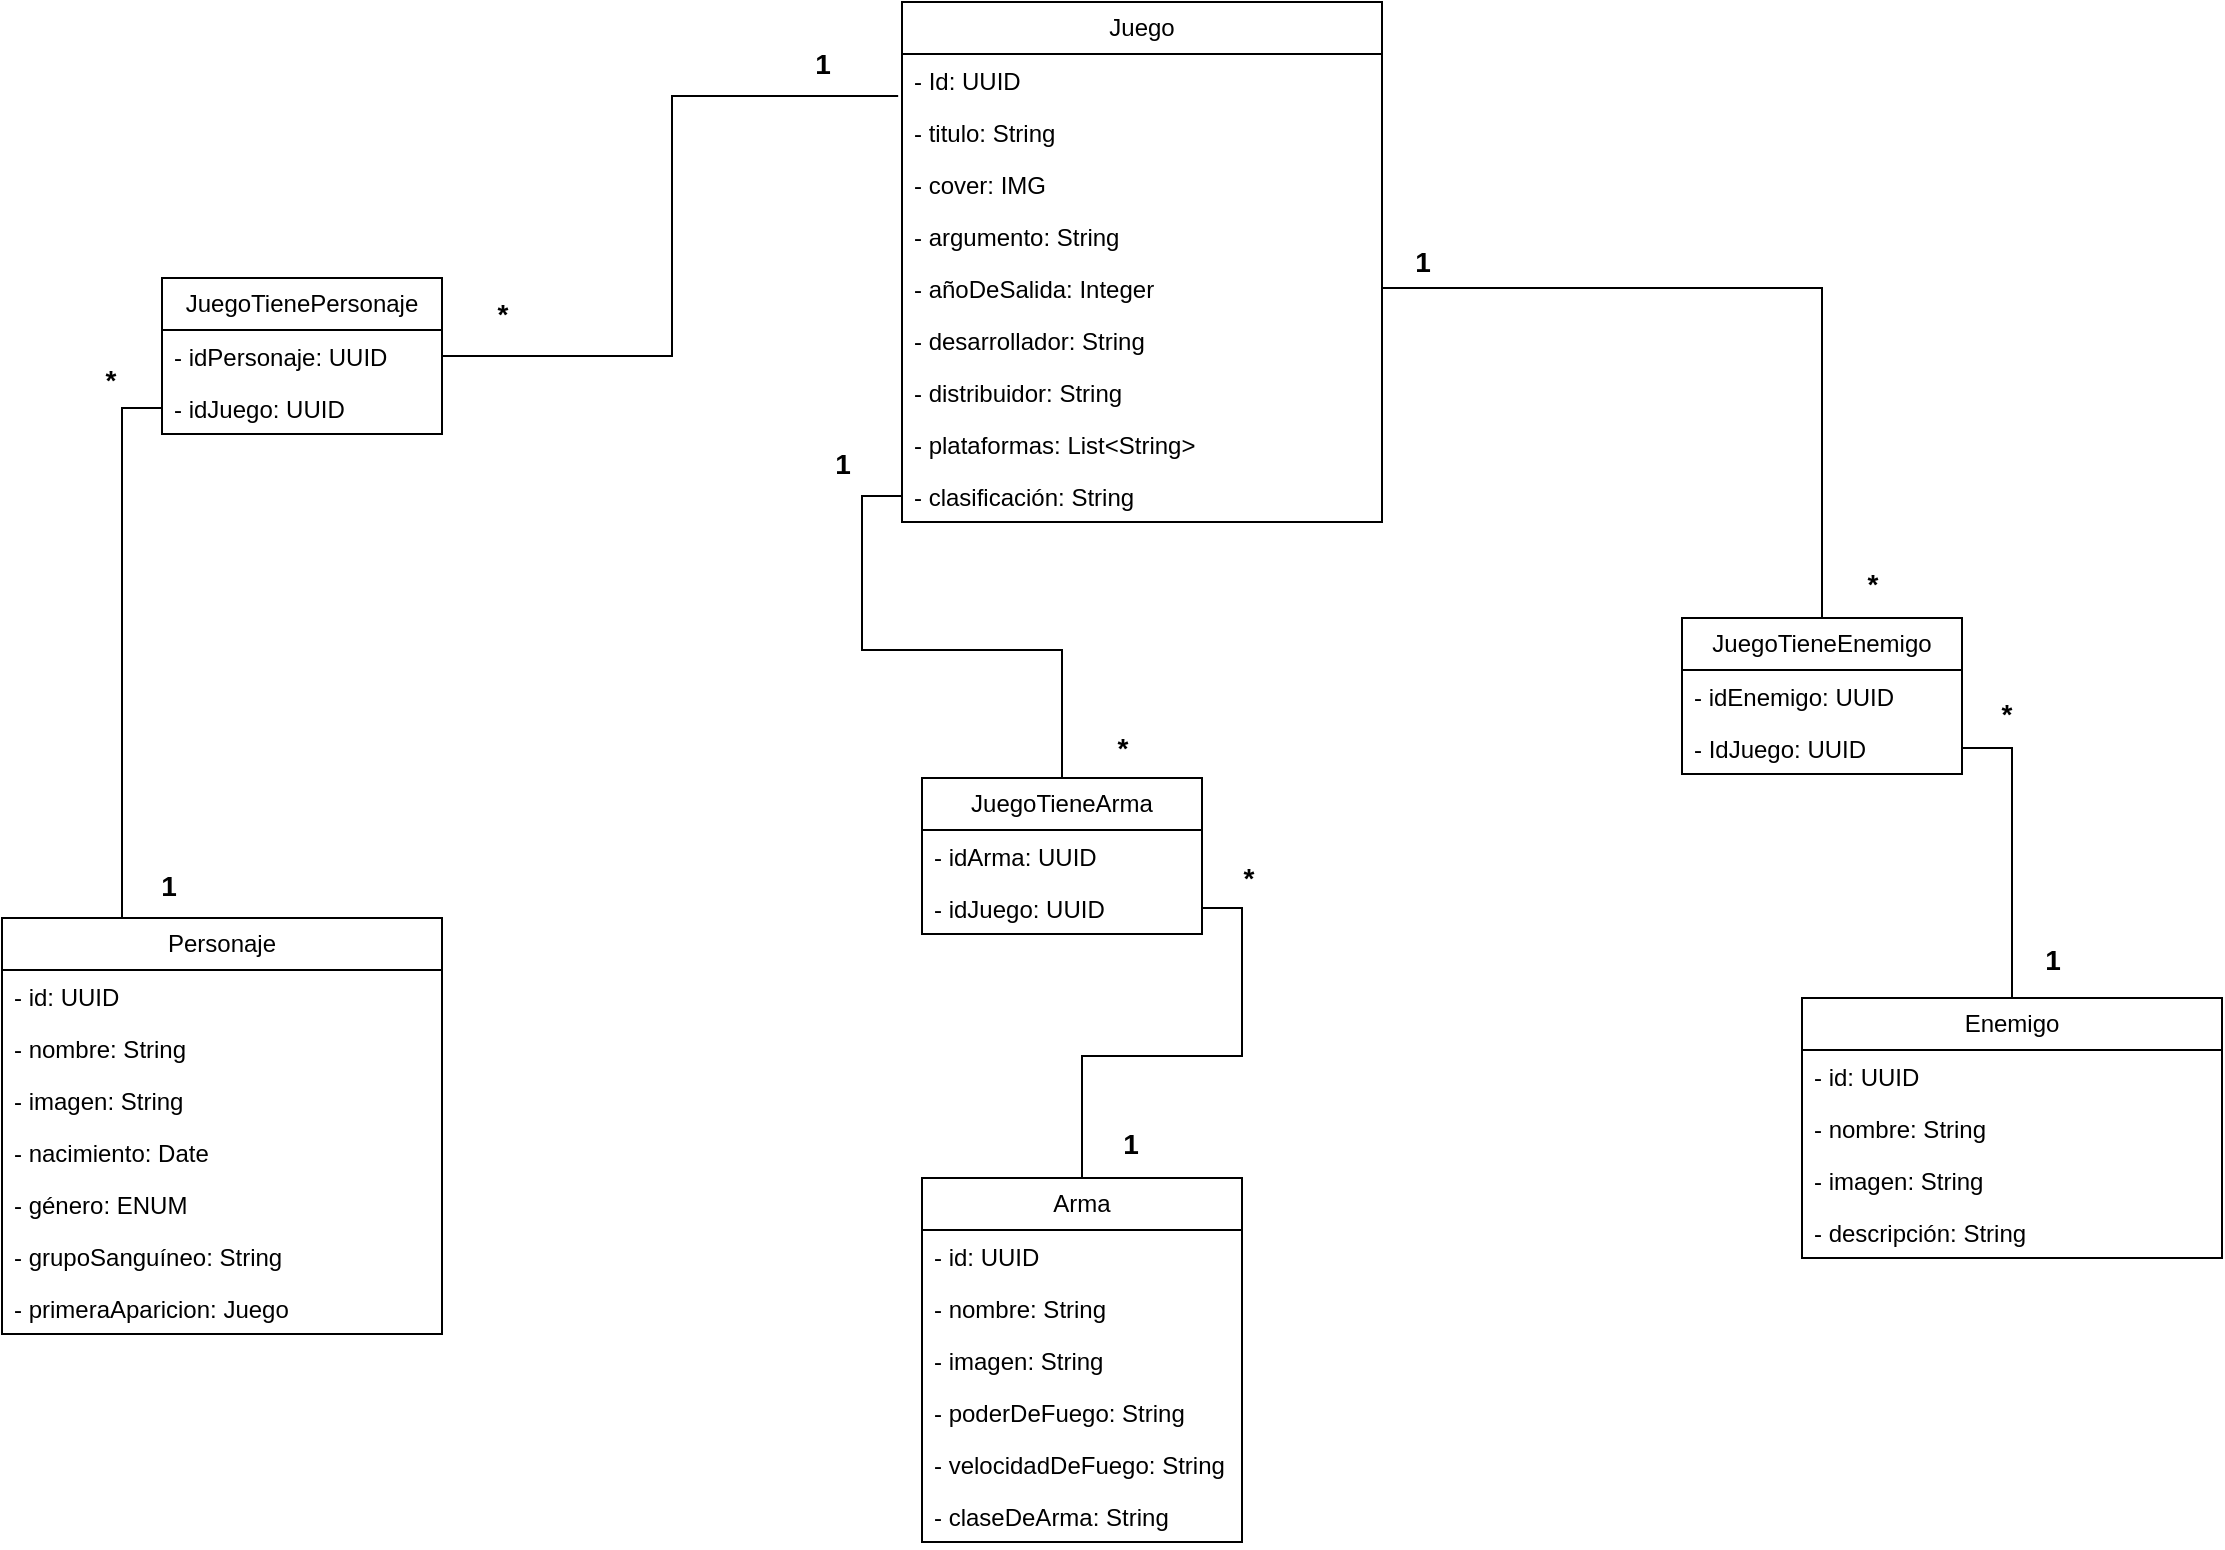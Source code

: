 <mxfile version="28.0.7">
  <diagram name="Page-1" id="4Gnw0d60auoTBktS0j1p">
    <mxGraphModel dx="2276" dy="799" grid="1" gridSize="10" guides="1" tooltips="1" connect="1" arrows="1" fold="1" page="1" pageScale="1" pageWidth="850" pageHeight="1100" math="0" shadow="0">
      <root>
        <mxCell id="0" />
        <mxCell id="1" parent="0" />
        <mxCell id="GHHYwTN-UkDTg0dgOw8O-32" style="edgeStyle=orthogonalEdgeStyle;rounded=0;orthogonalLoop=1;jettySize=auto;html=1;entryX=0.5;entryY=0;entryDx=0;entryDy=0;exitX=0;exitY=0.5;exitDx=0;exitDy=0;endArrow=none;endFill=0;" parent="1" source="IEeoBUEieYrW6wn0-d5X-3" edge="1">
          <mxGeometry relative="1" as="geometry">
            <mxPoint x="-170" y="280" as="sourcePoint" />
            <mxPoint x="-210" y="470" as="targetPoint" />
          </mxGeometry>
        </mxCell>
        <mxCell id="GHHYwTN-UkDTg0dgOw8O-5" value="Juego" style="swimlane;fontStyle=0;childLayout=stackLayout;horizontal=1;startSize=26;fillColor=none;horizontalStack=0;resizeParent=1;resizeParentMax=0;resizeLast=0;collapsible=1;marginBottom=0;whiteSpace=wrap;html=1;" parent="1" vertex="1">
          <mxGeometry x="180" y="12" width="240" height="260" as="geometry" />
        </mxCell>
        <mxCell id="GHHYwTN-UkDTg0dgOw8O-15" value="- Id: UUID" style="text;strokeColor=none;fillColor=none;align=left;verticalAlign=top;spacingLeft=4;spacingRight=4;overflow=hidden;rotatable=0;points=[[0,0.5],[1,0.5]];portConstraint=eastwest;whiteSpace=wrap;html=1;" parent="GHHYwTN-UkDTg0dgOw8O-5" vertex="1">
          <mxGeometry y="26" width="240" height="26" as="geometry" />
        </mxCell>
        <mxCell id="GHHYwTN-UkDTg0dgOw8O-6" value="- titulo: String" style="text;strokeColor=none;fillColor=none;align=left;verticalAlign=top;spacingLeft=4;spacingRight=4;overflow=hidden;rotatable=0;points=[[0,0.5],[1,0.5]];portConstraint=eastwest;whiteSpace=wrap;html=1;" parent="GHHYwTN-UkDTg0dgOw8O-5" vertex="1">
          <mxGeometry y="52" width="240" height="26" as="geometry" />
        </mxCell>
        <mxCell id="GHHYwTN-UkDTg0dgOw8O-14" value="- cover: IMG" style="text;strokeColor=none;fillColor=none;align=left;verticalAlign=top;spacingLeft=4;spacingRight=4;overflow=hidden;rotatable=0;points=[[0,0.5],[1,0.5]];portConstraint=eastwest;whiteSpace=wrap;html=1;" parent="GHHYwTN-UkDTg0dgOw8O-5" vertex="1">
          <mxGeometry y="78" width="240" height="26" as="geometry" />
        </mxCell>
        <mxCell id="GHHYwTN-UkDTg0dgOw8O-12" value="- argumento: String" style="text;strokeColor=none;fillColor=none;align=left;verticalAlign=top;spacingLeft=4;spacingRight=4;overflow=hidden;rotatable=0;points=[[0,0.5],[1,0.5]];portConstraint=eastwest;whiteSpace=wrap;html=1;" parent="GHHYwTN-UkDTg0dgOw8O-5" vertex="1">
          <mxGeometry y="104" width="240" height="26" as="geometry" />
        </mxCell>
        <mxCell id="GHHYwTN-UkDTg0dgOw8O-7" value="- añoDeSalida: Integer" style="text;strokeColor=none;fillColor=none;align=left;verticalAlign=top;spacingLeft=4;spacingRight=4;overflow=hidden;rotatable=0;points=[[0,0.5],[1,0.5]];portConstraint=eastwest;whiteSpace=wrap;html=1;" parent="GHHYwTN-UkDTg0dgOw8O-5" vertex="1">
          <mxGeometry y="130" width="240" height="26" as="geometry" />
        </mxCell>
        <mxCell id="GHHYwTN-UkDTg0dgOw8O-8" value="- desarrollador: String" style="text;strokeColor=none;fillColor=none;align=left;verticalAlign=top;spacingLeft=4;spacingRight=4;overflow=hidden;rotatable=0;points=[[0,0.5],[1,0.5]];portConstraint=eastwest;whiteSpace=wrap;html=1;" parent="GHHYwTN-UkDTg0dgOw8O-5" vertex="1">
          <mxGeometry y="156" width="240" height="26" as="geometry" />
        </mxCell>
        <mxCell id="GHHYwTN-UkDTg0dgOw8O-9" value="- distribuidor: String" style="text;strokeColor=none;fillColor=none;align=left;verticalAlign=top;spacingLeft=4;spacingRight=4;overflow=hidden;rotatable=0;points=[[0,0.5],[1,0.5]];portConstraint=eastwest;whiteSpace=wrap;html=1;" parent="GHHYwTN-UkDTg0dgOw8O-5" vertex="1">
          <mxGeometry y="182" width="240" height="26" as="geometry" />
        </mxCell>
        <mxCell id="GHHYwTN-UkDTg0dgOw8O-10" value="- plataformas: List&amp;lt;String&amp;gt;" style="text;strokeColor=none;fillColor=none;align=left;verticalAlign=top;spacingLeft=4;spacingRight=4;overflow=hidden;rotatable=0;points=[[0,0.5],[1,0.5]];portConstraint=eastwest;whiteSpace=wrap;html=1;" parent="GHHYwTN-UkDTg0dgOw8O-5" vertex="1">
          <mxGeometry y="208" width="240" height="26" as="geometry" />
        </mxCell>
        <mxCell id="GHHYwTN-UkDTg0dgOw8O-11" value="- clasificación: String" style="text;strokeColor=none;fillColor=none;align=left;verticalAlign=top;spacingLeft=4;spacingRight=4;overflow=hidden;rotatable=0;points=[[0,0.5],[1,0.5]];portConstraint=eastwest;whiteSpace=wrap;html=1;" parent="GHHYwTN-UkDTg0dgOw8O-5" vertex="1">
          <mxGeometry y="234" width="240" height="26" as="geometry" />
        </mxCell>
        <mxCell id="GHHYwTN-UkDTg0dgOw8O-16" value="Personaje" style="swimlane;fontStyle=0;childLayout=stackLayout;horizontal=1;startSize=26;fillColor=none;horizontalStack=0;resizeParent=1;resizeParentMax=0;resizeLast=0;collapsible=1;marginBottom=0;whiteSpace=wrap;html=1;" parent="1" vertex="1">
          <mxGeometry x="-270" y="470" width="220" height="208" as="geometry" />
        </mxCell>
        <mxCell id="GHHYwTN-UkDTg0dgOw8O-17" value="- id: UUID" style="text;strokeColor=none;fillColor=none;align=left;verticalAlign=top;spacingLeft=4;spacingRight=4;overflow=hidden;rotatable=0;points=[[0,0.5],[1,0.5]];portConstraint=eastwest;whiteSpace=wrap;html=1;" parent="GHHYwTN-UkDTg0dgOw8O-16" vertex="1">
          <mxGeometry y="26" width="220" height="26" as="geometry" />
        </mxCell>
        <mxCell id="GHHYwTN-UkDTg0dgOw8O-37" value="- nombre: String" style="text;strokeColor=none;fillColor=none;align=left;verticalAlign=top;spacingLeft=4;spacingRight=4;overflow=hidden;rotatable=0;points=[[0,0.5],[1,0.5]];portConstraint=eastwest;whiteSpace=wrap;html=1;" parent="GHHYwTN-UkDTg0dgOw8O-16" vertex="1">
          <mxGeometry y="52" width="220" height="26" as="geometry" />
        </mxCell>
        <mxCell id="QONgXxiWyKmz9kv0RdJM-1" value="- imagen: String" style="text;strokeColor=none;fillColor=none;align=left;verticalAlign=top;spacingLeft=4;spacingRight=4;overflow=hidden;rotatable=0;points=[[0,0.5],[1,0.5]];portConstraint=eastwest;whiteSpace=wrap;html=1;" vertex="1" parent="GHHYwTN-UkDTg0dgOw8O-16">
          <mxGeometry y="78" width="220" height="26" as="geometry" />
        </mxCell>
        <mxCell id="GHHYwTN-UkDTg0dgOw8O-18" value="- nacimiento: Date" style="text;strokeColor=none;fillColor=none;align=left;verticalAlign=top;spacingLeft=4;spacingRight=4;overflow=hidden;rotatable=0;points=[[0,0.5],[1,0.5]];portConstraint=eastwest;whiteSpace=wrap;html=1;" parent="GHHYwTN-UkDTg0dgOw8O-16" vertex="1">
          <mxGeometry y="104" width="220" height="26" as="geometry" />
        </mxCell>
        <mxCell id="GHHYwTN-UkDTg0dgOw8O-19" value="- género: ENUM" style="text;strokeColor=none;fillColor=none;align=left;verticalAlign=top;spacingLeft=4;spacingRight=4;overflow=hidden;rotatable=0;points=[[0,0.5],[1,0.5]];portConstraint=eastwest;whiteSpace=wrap;html=1;" parent="GHHYwTN-UkDTg0dgOw8O-16" vertex="1">
          <mxGeometry y="130" width="220" height="26" as="geometry" />
        </mxCell>
        <mxCell id="GHHYwTN-UkDTg0dgOw8O-25" value="- grupoSanguíneo: String" style="text;strokeColor=none;fillColor=none;align=left;verticalAlign=top;spacingLeft=4;spacingRight=4;overflow=hidden;rotatable=0;points=[[0,0.5],[1,0.5]];portConstraint=eastwest;whiteSpace=wrap;html=1;" parent="GHHYwTN-UkDTg0dgOw8O-16" vertex="1">
          <mxGeometry y="156" width="220" height="26" as="geometry" />
        </mxCell>
        <mxCell id="GHHYwTN-UkDTg0dgOw8O-49" value="- primeraAparicion: Juego" style="text;strokeColor=none;fillColor=none;align=left;verticalAlign=top;spacingLeft=4;spacingRight=4;overflow=hidden;rotatable=0;points=[[0,0.5],[1,0.5]];portConstraint=eastwest;whiteSpace=wrap;html=1;" parent="GHHYwTN-UkDTg0dgOw8O-16" vertex="1">
          <mxGeometry y="182" width="220" height="26" as="geometry" />
        </mxCell>
        <mxCell id="GHHYwTN-UkDTg0dgOw8O-20" value="Enemigo" style="swimlane;fontStyle=0;childLayout=stackLayout;horizontal=1;startSize=26;fillColor=none;horizontalStack=0;resizeParent=1;resizeParentMax=0;resizeLast=0;collapsible=1;marginBottom=0;whiteSpace=wrap;html=1;" parent="1" vertex="1">
          <mxGeometry x="630" y="510" width="210" height="130" as="geometry" />
        </mxCell>
        <mxCell id="GHHYwTN-UkDTg0dgOw8O-21" value="- id: UUID" style="text;strokeColor=none;fillColor=none;align=left;verticalAlign=top;spacingLeft=4;spacingRight=4;overflow=hidden;rotatable=0;points=[[0,0.5],[1,0.5]];portConstraint=eastwest;whiteSpace=wrap;html=1;" parent="GHHYwTN-UkDTg0dgOw8O-20" vertex="1">
          <mxGeometry y="26" width="210" height="26" as="geometry" />
        </mxCell>
        <mxCell id="QONgXxiWyKmz9kv0RdJM-3" value="- nombre: String" style="text;strokeColor=none;fillColor=none;align=left;verticalAlign=top;spacingLeft=4;spacingRight=4;overflow=hidden;rotatable=0;points=[[0,0.5],[1,0.5]];portConstraint=eastwest;whiteSpace=wrap;html=1;" vertex="1" parent="GHHYwTN-UkDTg0dgOw8O-20">
          <mxGeometry y="52" width="210" height="26" as="geometry" />
        </mxCell>
        <mxCell id="GHHYwTN-UkDTg0dgOw8O-38" value="- imagen: String" style="text;strokeColor=none;fillColor=none;align=left;verticalAlign=top;spacingLeft=4;spacingRight=4;overflow=hidden;rotatable=0;points=[[0,0.5],[1,0.5]];portConstraint=eastwest;whiteSpace=wrap;html=1;" parent="GHHYwTN-UkDTg0dgOw8O-20" vertex="1">
          <mxGeometry y="78" width="210" height="26" as="geometry" />
        </mxCell>
        <mxCell id="GHHYwTN-UkDTg0dgOw8O-22" value="- descripción: String" style="text;strokeColor=none;fillColor=none;align=left;verticalAlign=top;spacingLeft=4;spacingRight=4;overflow=hidden;rotatable=0;points=[[0,0.5],[1,0.5]];portConstraint=eastwest;whiteSpace=wrap;html=1;" parent="GHHYwTN-UkDTg0dgOw8O-20" vertex="1">
          <mxGeometry y="104" width="210" height="26" as="geometry" />
        </mxCell>
        <mxCell id="GHHYwTN-UkDTg0dgOw8O-27" value="Arma" style="swimlane;fontStyle=0;childLayout=stackLayout;horizontal=1;startSize=26;fillColor=none;horizontalStack=0;resizeParent=1;resizeParentMax=0;resizeLast=0;collapsible=1;marginBottom=0;whiteSpace=wrap;html=1;" parent="1" vertex="1">
          <mxGeometry x="190" y="600" width="160" height="182" as="geometry" />
        </mxCell>
        <mxCell id="GHHYwTN-UkDTg0dgOw8O-28" value="- id: UUID" style="text;strokeColor=none;fillColor=none;align=left;verticalAlign=top;spacingLeft=4;spacingRight=4;overflow=hidden;rotatable=0;points=[[0,0.5],[1,0.5]];portConstraint=eastwest;whiteSpace=wrap;html=1;" parent="GHHYwTN-UkDTg0dgOw8O-27" vertex="1">
          <mxGeometry y="26" width="160" height="26" as="geometry" />
        </mxCell>
        <mxCell id="GHHYwTN-UkDTg0dgOw8O-36" value="- nombre: String" style="text;strokeColor=none;fillColor=none;align=left;verticalAlign=top;spacingLeft=4;spacingRight=4;overflow=hidden;rotatable=0;points=[[0,0.5],[1,0.5]];portConstraint=eastwest;whiteSpace=wrap;html=1;" parent="GHHYwTN-UkDTg0dgOw8O-27" vertex="1">
          <mxGeometry y="52" width="160" height="26" as="geometry" />
        </mxCell>
        <mxCell id="QONgXxiWyKmz9kv0RdJM-2" value="- imagen: String" style="text;strokeColor=none;fillColor=none;align=left;verticalAlign=top;spacingLeft=4;spacingRight=4;overflow=hidden;rotatable=0;points=[[0,0.5],[1,0.5]];portConstraint=eastwest;whiteSpace=wrap;html=1;" vertex="1" parent="GHHYwTN-UkDTg0dgOw8O-27">
          <mxGeometry y="78" width="160" height="26" as="geometry" />
        </mxCell>
        <mxCell id="GHHYwTN-UkDTg0dgOw8O-29" value="- poderDeFuego: String" style="text;strokeColor=none;fillColor=none;align=left;verticalAlign=top;spacingLeft=4;spacingRight=4;overflow=hidden;rotatable=0;points=[[0,0.5],[1,0.5]];portConstraint=eastwest;whiteSpace=wrap;html=1;" parent="GHHYwTN-UkDTg0dgOw8O-27" vertex="1">
          <mxGeometry y="104" width="160" height="26" as="geometry" />
        </mxCell>
        <mxCell id="GHHYwTN-UkDTg0dgOw8O-31" value="- velocidadDeFuego: String" style="text;strokeColor=none;fillColor=none;align=left;verticalAlign=top;spacingLeft=4;spacingRight=4;overflow=hidden;rotatable=0;points=[[0,0.5],[1,0.5]];portConstraint=eastwest;whiteSpace=wrap;html=1;" parent="GHHYwTN-UkDTg0dgOw8O-27" vertex="1">
          <mxGeometry y="130" width="160" height="26" as="geometry" />
        </mxCell>
        <mxCell id="GHHYwTN-UkDTg0dgOw8O-30" value="- claseDeArma: String" style="text;strokeColor=none;fillColor=none;align=left;verticalAlign=top;spacingLeft=4;spacingRight=4;overflow=hidden;rotatable=0;points=[[0,0.5],[1,0.5]];portConstraint=eastwest;whiteSpace=wrap;html=1;" parent="GHHYwTN-UkDTg0dgOw8O-27" vertex="1">
          <mxGeometry y="156" width="160" height="26" as="geometry" />
        </mxCell>
        <mxCell id="IEeoBUEieYrW6wn0-d5X-1" value="JuegoTienePersonaje" style="swimlane;fontStyle=0;childLayout=stackLayout;horizontal=1;startSize=26;fillColor=none;horizontalStack=0;resizeParent=1;resizeParentMax=0;resizeLast=0;collapsible=1;marginBottom=0;whiteSpace=wrap;html=1;" parent="1" vertex="1">
          <mxGeometry x="-190" y="150" width="140" height="78" as="geometry" />
        </mxCell>
        <mxCell id="IEeoBUEieYrW6wn0-d5X-2" value="- idPersonaje: UUID" style="text;strokeColor=none;fillColor=none;align=left;verticalAlign=top;spacingLeft=4;spacingRight=4;overflow=hidden;rotatable=0;points=[[0,0.5],[1,0.5]];portConstraint=eastwest;whiteSpace=wrap;html=1;" parent="IEeoBUEieYrW6wn0-d5X-1" vertex="1">
          <mxGeometry y="26" width="140" height="26" as="geometry" />
        </mxCell>
        <mxCell id="IEeoBUEieYrW6wn0-d5X-3" value="- idJuego: UUID" style="text;strokeColor=none;fillColor=none;align=left;verticalAlign=top;spacingLeft=4;spacingRight=4;overflow=hidden;rotatable=0;points=[[0,0.5],[1,0.5]];portConstraint=eastwest;whiteSpace=wrap;html=1;" parent="IEeoBUEieYrW6wn0-d5X-1" vertex="1">
          <mxGeometry y="52" width="140" height="26" as="geometry" />
        </mxCell>
        <mxCell id="IEeoBUEieYrW6wn0-d5X-6" value="JuegoTieneArma" style="swimlane;fontStyle=0;childLayout=stackLayout;horizontal=1;startSize=26;fillColor=none;horizontalStack=0;resizeParent=1;resizeParentMax=0;resizeLast=0;collapsible=1;marginBottom=0;whiteSpace=wrap;html=1;" parent="1" vertex="1">
          <mxGeometry x="190" y="400" width="140" height="78" as="geometry" />
        </mxCell>
        <mxCell id="IEeoBUEieYrW6wn0-d5X-7" value="- idArma: UUID" style="text;strokeColor=none;fillColor=none;align=left;verticalAlign=top;spacingLeft=4;spacingRight=4;overflow=hidden;rotatable=0;points=[[0,0.5],[1,0.5]];portConstraint=eastwest;whiteSpace=wrap;html=1;" parent="IEeoBUEieYrW6wn0-d5X-6" vertex="1">
          <mxGeometry y="26" width="140" height="26" as="geometry" />
        </mxCell>
        <mxCell id="IEeoBUEieYrW6wn0-d5X-8" value="- idJuego: UUID" style="text;strokeColor=none;fillColor=none;align=left;verticalAlign=top;spacingLeft=4;spacingRight=4;overflow=hidden;rotatable=0;points=[[0,0.5],[1,0.5]];portConstraint=eastwest;whiteSpace=wrap;html=1;" parent="IEeoBUEieYrW6wn0-d5X-6" vertex="1">
          <mxGeometry y="52" width="140" height="26" as="geometry" />
        </mxCell>
        <mxCell id="IEeoBUEieYrW6wn0-d5X-10" value="JuegoTieneEnemigo" style="swimlane;fontStyle=0;childLayout=stackLayout;horizontal=1;startSize=26;fillColor=none;horizontalStack=0;resizeParent=1;resizeParentMax=0;resizeLast=0;collapsible=1;marginBottom=0;whiteSpace=wrap;html=1;" parent="1" vertex="1">
          <mxGeometry x="570" y="320" width="140" height="78" as="geometry" />
        </mxCell>
        <mxCell id="IEeoBUEieYrW6wn0-d5X-11" value="- idEnemigo: UUID" style="text;strokeColor=none;fillColor=none;align=left;verticalAlign=top;spacingLeft=4;spacingRight=4;overflow=hidden;rotatable=0;points=[[0,0.5],[1,0.5]];portConstraint=eastwest;whiteSpace=wrap;html=1;" parent="IEeoBUEieYrW6wn0-d5X-10" vertex="1">
          <mxGeometry y="26" width="140" height="26" as="geometry" />
        </mxCell>
        <mxCell id="IEeoBUEieYrW6wn0-d5X-12" value="- IdJuego: UUID" style="text;strokeColor=none;fillColor=none;align=left;verticalAlign=top;spacingLeft=4;spacingRight=4;overflow=hidden;rotatable=0;points=[[0,0.5],[1,0.5]];portConstraint=eastwest;whiteSpace=wrap;html=1;" parent="IEeoBUEieYrW6wn0-d5X-10" vertex="1">
          <mxGeometry y="52" width="140" height="26" as="geometry" />
        </mxCell>
        <mxCell id="IEeoBUEieYrW6wn0-d5X-15" style="edgeStyle=orthogonalEdgeStyle;rounded=0;orthogonalLoop=1;jettySize=auto;html=1;entryX=0.5;entryY=0;entryDx=0;entryDy=0;exitX=1;exitY=0.5;exitDx=0;exitDy=0;endArrow=none;endFill=0;" parent="1" source="IEeoBUEieYrW6wn0-d5X-8" target="GHHYwTN-UkDTg0dgOw8O-27" edge="1">
          <mxGeometry relative="1" as="geometry">
            <mxPoint x="330" y="491" as="sourcePoint" />
          </mxGeometry>
        </mxCell>
        <mxCell id="IEeoBUEieYrW6wn0-d5X-16" style="edgeStyle=orthogonalEdgeStyle;rounded=0;orthogonalLoop=1;jettySize=auto;html=1;entryX=0.5;entryY=0;entryDx=0;entryDy=0;endArrow=none;endFill=0;" parent="1" source="GHHYwTN-UkDTg0dgOw8O-7" target="IEeoBUEieYrW6wn0-d5X-10" edge="1">
          <mxGeometry relative="1" as="geometry" />
        </mxCell>
        <mxCell id="IEeoBUEieYrW6wn0-d5X-17" style="edgeStyle=orthogonalEdgeStyle;rounded=0;orthogonalLoop=1;jettySize=auto;html=1;entryX=0.5;entryY=0;entryDx=0;entryDy=0;exitX=1;exitY=0.5;exitDx=0;exitDy=0;endArrow=none;endFill=0;" parent="1" source="IEeoBUEieYrW6wn0-d5X-12" target="GHHYwTN-UkDTg0dgOw8O-20" edge="1">
          <mxGeometry relative="1" as="geometry">
            <mxPoint x="710" y="411" as="sourcePoint" />
          </mxGeometry>
        </mxCell>
        <mxCell id="IEeoBUEieYrW6wn0-d5X-18" style="edgeStyle=orthogonalEdgeStyle;rounded=0;orthogonalLoop=1;jettySize=auto;html=1;entryX=-0.008;entryY=0.808;entryDx=0;entryDy=0;entryPerimeter=0;strokeColor=default;endArrow=none;endFill=0;" parent="1" source="IEeoBUEieYrW6wn0-d5X-2" target="GHHYwTN-UkDTg0dgOw8O-15" edge="1">
          <mxGeometry relative="1" as="geometry" />
        </mxCell>
        <mxCell id="IEeoBUEieYrW6wn0-d5X-19" style="edgeStyle=orthogonalEdgeStyle;shape=connector;rounded=0;orthogonalLoop=1;jettySize=auto;html=1;strokeColor=default;align=center;verticalAlign=middle;fontFamily=Helvetica;fontSize=11;fontColor=default;labelBackgroundColor=default;endArrow=none;endFill=0;" parent="1" source="GHHYwTN-UkDTg0dgOw8O-11" target="IEeoBUEieYrW6wn0-d5X-6" edge="1">
          <mxGeometry relative="1" as="geometry" />
        </mxCell>
        <mxCell id="IEeoBUEieYrW6wn0-d5X-21" value="&lt;font style=&quot;font-size: 14px;&quot;&gt;1&lt;/font&gt;" style="text;align=center;fontStyle=1;verticalAlign=middle;spacingLeft=3;spacingRight=3;strokeColor=none;rotatable=0;points=[[0,0.5],[1,0.5]];portConstraint=eastwest;html=1;fontFamily=Helvetica;fontSize=11;fontColor=default;labelBackgroundColor=default;" parent="1" vertex="1">
          <mxGeometry x="100" y="30" width="80" height="26" as="geometry" />
        </mxCell>
        <mxCell id="IEeoBUEieYrW6wn0-d5X-22" value="&lt;font style=&quot;font-size: 14px;&quot;&gt;*&lt;/font&gt;" style="text;align=center;fontStyle=1;verticalAlign=middle;spacingLeft=3;spacingRight=3;strokeColor=none;rotatable=0;points=[[0,0.5],[1,0.5]];portConstraint=eastwest;html=1;fontFamily=Helvetica;fontSize=11;fontColor=default;labelBackgroundColor=default;" parent="1" vertex="1">
          <mxGeometry x="-40" y="155" width="40" height="26" as="geometry" />
        </mxCell>
        <mxCell id="IEeoBUEieYrW6wn0-d5X-23" value="&lt;font style=&quot;font-size: 14px;&quot;&gt;1&lt;/font&gt;" style="text;align=center;fontStyle=1;verticalAlign=middle;spacingLeft=3;spacingRight=3;strokeColor=none;rotatable=0;points=[[0,0.5],[1,0.5]];portConstraint=eastwest;html=1;fontFamily=Helvetica;fontSize=11;fontColor=default;labelBackgroundColor=default;" parent="1" vertex="1">
          <mxGeometry x="420" y="129" width="40" height="26" as="geometry" />
        </mxCell>
        <mxCell id="IEeoBUEieYrW6wn0-d5X-24" value="&lt;font style=&quot;font-size: 14px;&quot;&gt;*&lt;/font&gt;" style="text;align=center;fontStyle=1;verticalAlign=middle;spacingLeft=3;spacingRight=3;strokeColor=none;rotatable=0;points=[[0,0.5],[1,0.5]];portConstraint=eastwest;html=1;fontFamily=Helvetica;fontSize=11;fontColor=default;labelBackgroundColor=default;" parent="1" vertex="1">
          <mxGeometry x="650" y="290" width="30" height="26" as="geometry" />
        </mxCell>
        <mxCell id="IEeoBUEieYrW6wn0-d5X-25" value="&lt;font style=&quot;font-size: 14px;&quot;&gt;1&lt;/font&gt;" style="text;align=center;fontStyle=1;verticalAlign=middle;spacingLeft=3;spacingRight=3;strokeColor=none;rotatable=0;points=[[0,0.5],[1,0.5]];portConstraint=eastwest;html=1;fontFamily=Helvetica;fontSize=11;fontColor=default;labelBackgroundColor=default;" parent="1" vertex="1">
          <mxGeometry x="130" y="230" width="40" height="26" as="geometry" />
        </mxCell>
        <mxCell id="IEeoBUEieYrW6wn0-d5X-26" value="&lt;font style=&quot;font-size: 14px;&quot;&gt;*&lt;/font&gt;" style="text;align=center;fontStyle=1;verticalAlign=middle;spacingLeft=3;spacingRight=3;strokeColor=none;rotatable=0;points=[[0,0.5],[1,0.5]];portConstraint=eastwest;html=1;fontFamily=Helvetica;fontSize=11;fontColor=default;labelBackgroundColor=default;" parent="1" vertex="1">
          <mxGeometry x="270" y="372" width="40" height="26" as="geometry" />
        </mxCell>
        <mxCell id="IEeoBUEieYrW6wn0-d5X-27" value="&lt;font style=&quot;font-size: 14px;&quot;&gt;1&lt;/font&gt;" style="text;align=center;fontStyle=1;verticalAlign=middle;spacingLeft=3;spacingRight=3;strokeColor=none;rotatable=0;points=[[0,0.5],[1,0.5]];portConstraint=eastwest;html=1;fontFamily=Helvetica;fontSize=11;fontColor=default;labelBackgroundColor=default;" parent="1" vertex="1">
          <mxGeometry x="740" y="478" width="30" height="26" as="geometry" />
        </mxCell>
        <mxCell id="IEeoBUEieYrW6wn0-d5X-28" value="&lt;font style=&quot;font-size: 14px;&quot;&gt;*&lt;/font&gt;" style="text;align=center;fontStyle=1;verticalAlign=middle;spacingLeft=3;spacingRight=3;strokeColor=none;rotatable=0;points=[[0,0.5],[1,0.5]];portConstraint=eastwest;html=1;fontFamily=Helvetica;fontSize=11;fontColor=default;labelBackgroundColor=default;" parent="1" vertex="1">
          <mxGeometry x="717" y="355" width="30" height="26" as="geometry" />
        </mxCell>
        <mxCell id="IEeoBUEieYrW6wn0-d5X-29" value="&lt;font style=&quot;font-size: 14px;&quot;&gt;*&lt;/font&gt;" style="text;align=center;fontStyle=1;verticalAlign=middle;spacingLeft=3;spacingRight=3;strokeColor=none;rotatable=0;points=[[0,0.5],[1,0.5]];portConstraint=eastwest;html=1;fontFamily=Helvetica;fontSize=11;fontColor=default;labelBackgroundColor=default;" parent="1" vertex="1">
          <mxGeometry x="338" y="437" width="30" height="26" as="geometry" />
        </mxCell>
        <mxCell id="IEeoBUEieYrW6wn0-d5X-30" value="&lt;font style=&quot;font-size: 14px;&quot;&gt;1&lt;/font&gt;" style="text;align=center;fontStyle=1;verticalAlign=middle;spacingLeft=3;spacingRight=3;strokeColor=none;rotatable=0;points=[[0,0.5],[1,0.5]];portConstraint=eastwest;html=1;fontFamily=Helvetica;fontSize=11;fontColor=default;labelBackgroundColor=default;" parent="1" vertex="1">
          <mxGeometry x="279" y="570" width="30" height="26" as="geometry" />
        </mxCell>
        <mxCell id="IEeoBUEieYrW6wn0-d5X-31" value="&lt;font style=&quot;font-size: 14px;&quot;&gt;1&lt;/font&gt;" style="text;align=center;fontStyle=1;verticalAlign=middle;spacingLeft=3;spacingRight=3;strokeColor=none;rotatable=0;points=[[0,0.5],[1,0.5]];portConstraint=eastwest;html=1;fontFamily=Helvetica;fontSize=11;fontColor=default;labelBackgroundColor=default;" parent="1" vertex="1">
          <mxGeometry x="-202" y="441" width="30" height="26" as="geometry" />
        </mxCell>
        <mxCell id="IEeoBUEieYrW6wn0-d5X-32" value="&lt;font style=&quot;font-size: 14px;&quot;&gt;*&lt;/font&gt;" style="text;align=center;fontStyle=1;verticalAlign=middle;spacingLeft=3;spacingRight=3;strokeColor=none;rotatable=0;points=[[0,0.5],[1,0.5]];portConstraint=eastwest;html=1;fontFamily=Helvetica;fontSize=11;fontColor=default;labelBackgroundColor=default;" parent="1" vertex="1">
          <mxGeometry x="-231" y="188" width="30" height="26" as="geometry" />
        </mxCell>
      </root>
    </mxGraphModel>
  </diagram>
</mxfile>
